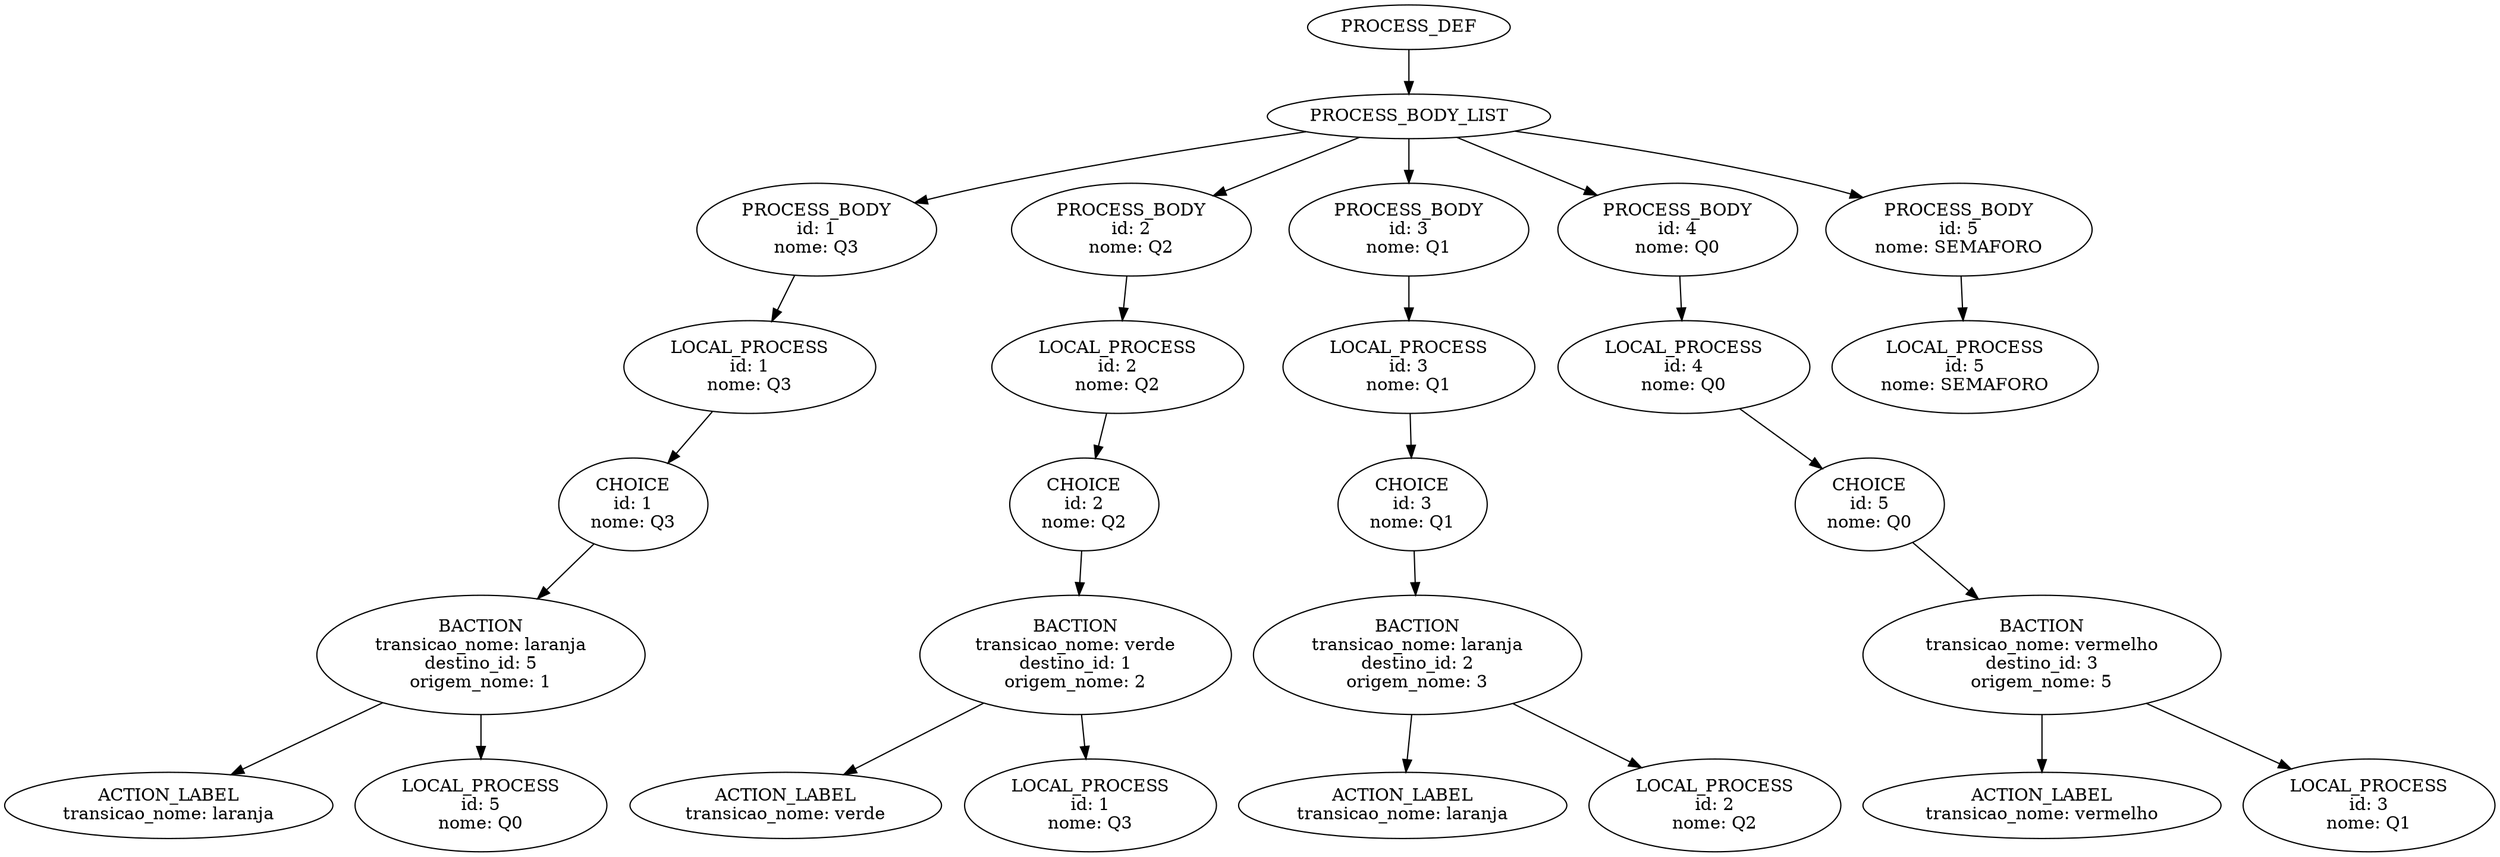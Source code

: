 digraph minijava {N1798317987 [label="ACTION_LABEL\ntransicao_nome: laranja\n"]N2096499324 [label="LOCAL_PROCESS\nid: 5\nnome: Q0\n"]N2099942139 [label="BACTION\ntransicao_nome: laranja\ndestino_id: 5\norigem_nome: 1\n"]N2099942139->N1798317987
N2099942139->N2096499324
N413797243 [label="CHOICE\nid: 1\nnome: Q3\n"]N413797243->N2099942139
N1138214115 [label="LOCAL_PROCESS\nid: 1\nnome: Q3\n"]N1138214115->N413797243
N180303329 [label="PROCESS_BODY\nid: 1\nnome: Q3\n"]N180303329->N1138214115
N196515374 [label="ACTION_LABEL\ntransicao_nome: verde\n"]N1047000188 [label="LOCAL_PROCESS\nid: 1\nnome: Q3\n"]N451156198 [label="BACTION\ntransicao_nome: verde\ndestino_id: 1\norigem_nome: 2\n"]N451156198->N196515374
N451156198->N1047000188
N841814366 [label="CHOICE\nid: 2\nnome: Q2\n"]N841814366->N451156198
N751782926 [label="LOCAL_PROCESS\nid: 2\nnome: Q2\n"]N751782926->N841814366
N1569341981 [label="PROCESS_BODY\nid: 2\nnome: Q2\n"]N1569341981->N751782926
N45000138 [label="ACTION_LABEL\ntransicao_nome: laranja\n"]N1658525153 [label="LOCAL_PROCESS\nid: 2\nnome: Q2\n"]N494508411 [label="BACTION\ntransicao_nome: laranja\ndestino_id: 2\norigem_nome: 3\n"]N494508411->N45000138
N494508411->N1658525153
N1290920665 [label="CHOICE\nid: 3\nnome: Q1\n"]N1290920665->N494508411
N476331014 [label="LOCAL_PROCESS\nid: 3\nnome: Q1\n"]N476331014->N1290920665
N2023799929 [label="PROCESS_BODY\nid: 3\nnome: Q1\n"]N2023799929->N476331014
N654889919 [label="ACTION_LABEL\ntransicao_nome: vermelho\n"]N533164811 [label="LOCAL_PROCESS\nid: 3\nnome: Q1\n"]N1599203193 [label="BACTION\ntransicao_nome: vermelho\ndestino_id: 3\norigem_nome: 5\n"]N1599203193->N654889919
N1599203193->N533164811
N1715214507 [label="CHOICE\nid: 5\nnome: Q0\n"]N1715214507->N1599203193
N1937225468 [label="LOCAL_PROCESS\nid: 4\nnome: Q0\n"]N1937225468->N1715214507
N948868509 [label="PROCESS_BODY\nid: 4\nnome: Q0\n"]N948868509->N1937225468
N995714692 [label="LOCAL_PROCESS\nid: 5\nnome: SEMAFORO\n"]N1784251020 [label="PROCESS_BODY\nid: 5\nnome: SEMAFORO\n"]N1784251020->N995714692
N445246432 [label="PROCESS_BODY_LIST\n"]N445246432->N180303329
N445246432->N1569341981
N445246432->N2023799929
N445246432->N948868509
N445246432->N1784251020
N1423756476 [label="PROCESS_DEF\n"]N1423756476->N445246432
}